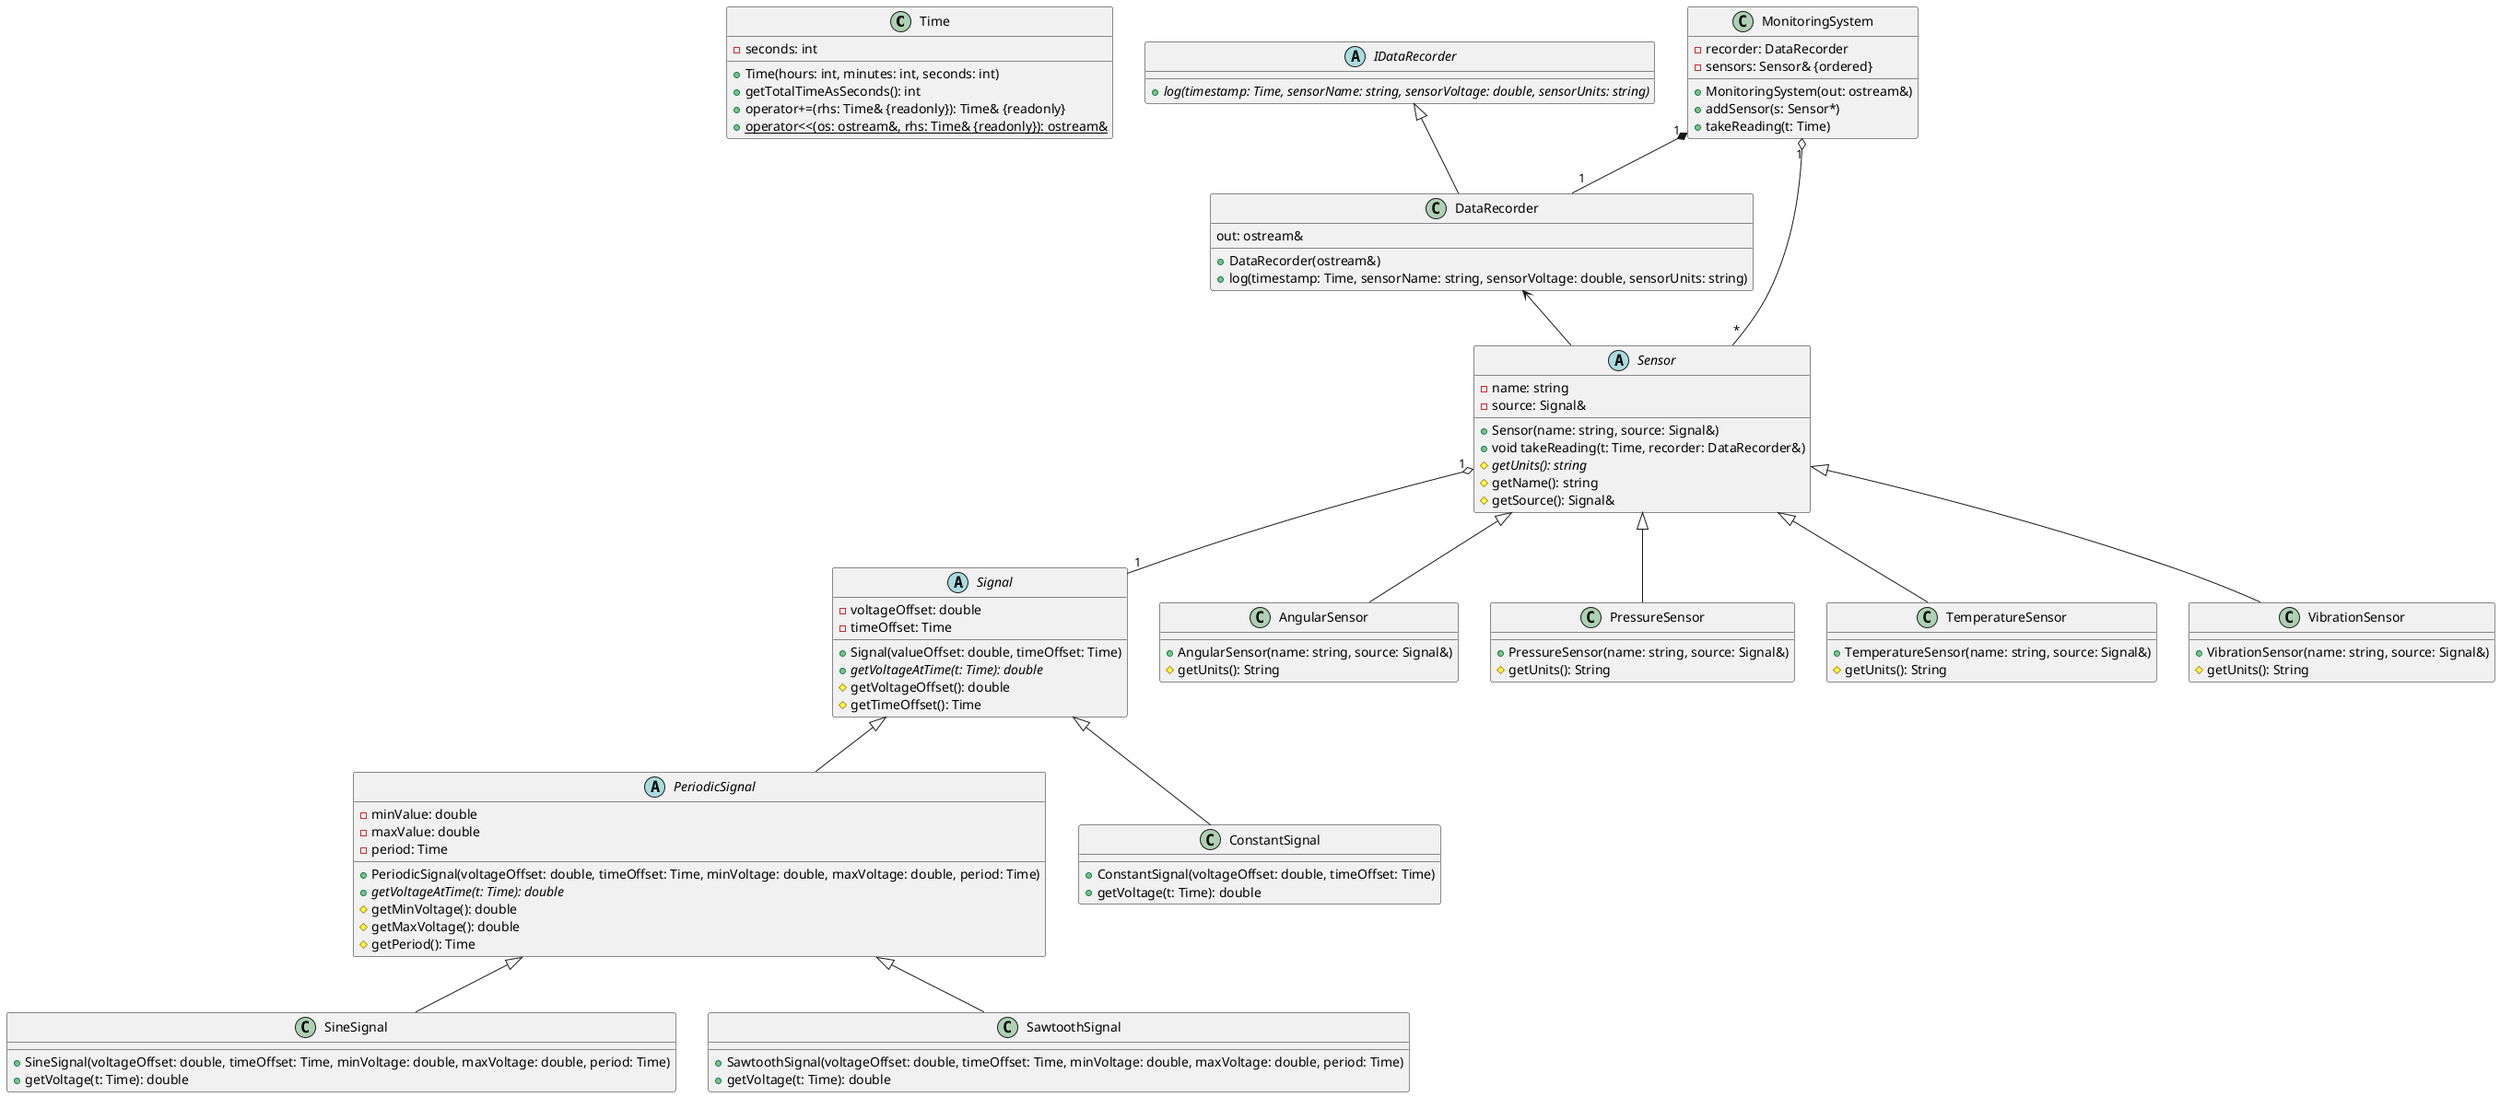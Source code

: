 @startuml

class Time {
-seconds: int

+Time(hours: int, minutes: int, seconds: int)
+getTotalTimeAsSeconds(): int
+operator+=(rhs: Time& {readonly}): Time& {readonly}
+{static}operator<<(os: ostream&, rhs: Time& {readonly}): ostream&
}

class SineSignal {
+SineSignal(voltageOffset: double, timeOffset: Time, minVoltage: double, maxVoltage: double, period: Time)
+getVoltage(t: Time): double
}

class SawtoothSignal {
+SawtoothSignal(voltageOffset: double, timeOffset: Time, minVoltage: double, maxVoltage: double, period: Time)
+getVoltage(t: Time): double
}

abstract class PeriodicSignal {
-minValue: double
-maxValue: double
-period: Time

+PeriodicSignal(voltageOffset: double, timeOffset: Time, minVoltage: double, maxVoltage: double, period: Time)
+{abstract} getVoltageAtTime(t: Time): double
#getMinVoltage(): double
#getMaxVoltage(): double
#getPeriod(): Time
}

class ConstantSignal {
+ConstantSignal(voltageOffset: double, timeOffset: Time)
+getVoltage(t: Time): double
}

abstract class Signal {
-voltageOffset: double
-timeOffset: Time

+Signal(valueOffset: double, timeOffset: Time)
+{abstract} getVoltageAtTime(t: Time): double
#getVoltageOffset(): double
#getTimeOffset(): Time
}

PeriodicSignal <|-- SineSignal
PeriodicSignal <|-- SawtoothSignal

Signal <|-- ConstantSignal
Signal <|-- PeriodicSignal

class AngularSensor {
+AngularSensor(name: string, source: Signal&)
#getUnits(): String
}

class PressureSensor {
+PressureSensor(name: string, source: Signal&)
#getUnits(): String
}

class TemperatureSensor {
+TemperatureSensor(name: string, source: Signal&)
#getUnits(): String
}

class VibrationSensor {
+VibrationSensor(name: string, source: Signal&)
#getUnits(): String
}

abstract class Sensor {
-name: string
-source: Signal&

+Sensor(name: string, source: Signal&)
+void takeReading(t: Time, recorder: DataRecorder&)
#{abstract} getUnits(): string
#getName(): string
#getSource(): Signal&
}

Sensor <|-- AngularSensor
Sensor <|-- PressureSensor
Sensor <|-- TemperatureSensor
Sensor <|-- VibrationSensor

Sensor "1" o-- "1" Signal

abstract class IDataRecorder{
+{abstract} log(timestamp: Time, sensorName: string, sensorVoltage: double, sensorUnits: string)
}

class DataRecorder {
out: ostream&

+DataRecorder(ostream&)
+log(timestamp: Time, sensorName: string, sensorVoltage: double, sensorUnits: string)
}

IDataRecorder <|-- DataRecorder

class MonitoringSystem {
-recorder: DataRecorder
-sensors: Sensor& {ordered}

+MonitoringSystem(out: ostream&)
+addSensor(s: Sensor*)
+takeReading(t: Time)
}

DataRecorder <-- Sensor
MonitoringSystem "1" *-- "1" DataRecorder
MonitoringSystem "1" o-- "*" Sensor

@enduml
